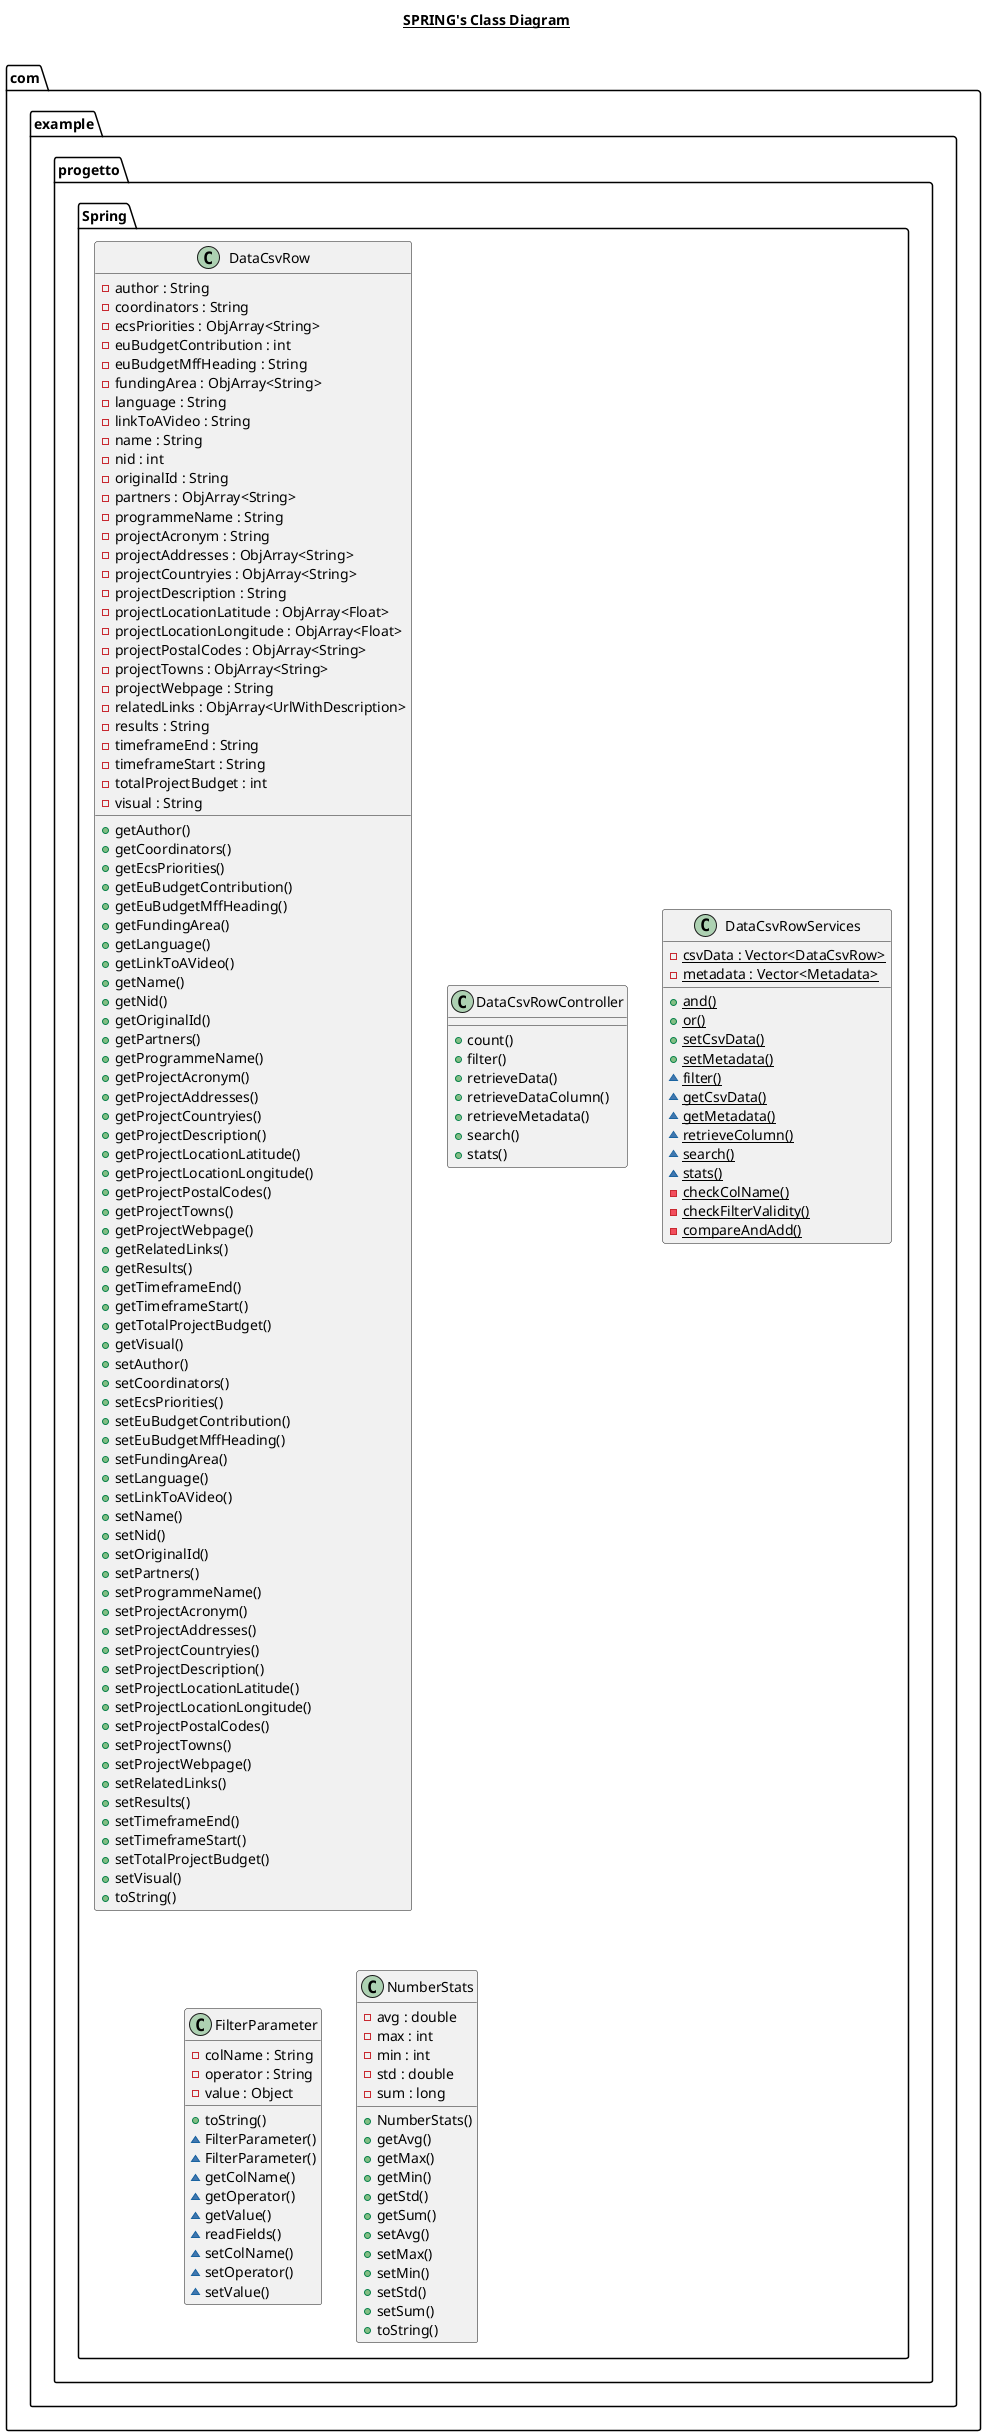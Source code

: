 @startuml

title __SPRING's Class Diagram__\n


    namespace com.example.progetto {
      namespace Spring {
        class com.example.progetto.Spring.DataCsvRow {
            - author : String
            - coordinators : String
            - ecsPriorities : ObjArray<String>
            - euBudgetContribution : int
            - euBudgetMffHeading : String
            - fundingArea : ObjArray<String>
            - language : String
            - linkToAVideo : String
            - name : String
            - nid : int
            - originalId : String
            - partners : ObjArray<String>
            - programmeName : String
            - projectAcronym : String
            - projectAddresses : ObjArray<String>
            - projectCountryies : ObjArray<String>
            - projectDescription : String
            - projectLocationLatitude : ObjArray<Float>
            - projectLocationLongitude : ObjArray<Float>
            - projectPostalCodes : ObjArray<String>
            - projectTowns : ObjArray<String>
            - projectWebpage : String
            - relatedLinks : ObjArray<UrlWithDescription>
            - results : String
            - timeframeEnd : String
            - timeframeStart : String
            - totalProjectBudget : int
            - visual : String
            + getAuthor()
            + getCoordinators()
            + getEcsPriorities()
            + getEuBudgetContribution()
            + getEuBudgetMffHeading()
            + getFundingArea()
            + getLanguage()
            + getLinkToAVideo()
            + getName()
            + getNid()
            + getOriginalId()
            + getPartners()
            + getProgrammeName()
            + getProjectAcronym()
            + getProjectAddresses()
            + getProjectCountryies()
            + getProjectDescription()
            + getProjectLocationLatitude()
            + getProjectLocationLongitude()
            + getProjectPostalCodes()
            + getProjectTowns()
            + getProjectWebpage()
            + getRelatedLinks()
            + getResults()
            + getTimeframeEnd()
            + getTimeframeStart()
            + getTotalProjectBudget()
            + getVisual()
            + setAuthor()
            + setCoordinators()
            + setEcsPriorities()
            + setEuBudgetContribution()
            + setEuBudgetMffHeading()
            + setFundingArea()
            + setLanguage()
            + setLinkToAVideo()
            + setName()
            + setNid()
            + setOriginalId()
            + setPartners()
            + setProgrammeName()
            + setProjectAcronym()
            + setProjectAddresses()
            + setProjectCountryies()
            + setProjectDescription()
            + setProjectLocationLatitude()
            + setProjectLocationLongitude()
            + setProjectPostalCodes()
            + setProjectTowns()
            + setProjectWebpage()
            + setRelatedLinks()
            + setResults()
            + setTimeframeEnd()
            + setTimeframeStart()
            + setTotalProjectBudget()
            + setVisual()
            + toString()
        }
      }
    }

    namespace com.example.progetto {
      namespace Spring {
        class com.example.progetto.Spring.DataCsvRowController {
            + count()
            + filter()
            + retrieveData()
            + retrieveDataColumn()
            + retrieveMetadata()
            + search()
            + stats()
        }
      }
    }

    namespace com.example.progetto {
      namespace Spring {
        class com.example.progetto.Spring.DataCsvRowServices {
            {static} - csvData : Vector<DataCsvRow>
            {static} - metadata : Vector<Metadata>
            {static} + and()
            {static} + or()
            {static} + setCsvData()
            {static} + setMetadata()
            {static} ~ filter()
            {static} ~ getCsvData()
            {static} ~ getMetadata()
            {static} ~ retrieveColumn()
            {static} ~ search()
            {static} ~ stats()
            {static} - checkColName()
            {static} - checkFilterValidity()
            {static} - compareAndAdd()
        }
      }
    }

    namespace com.example.progetto {
      namespace Spring {
        class com.example.progetto.Spring.FilterParameter {
            - colName : String
            - operator : String
            - value : Object
            + toString()
            ~ FilterParameter()
            ~ FilterParameter()
            ~ getColName()
            ~ getOperator()
            ~ getValue()
            ~ readFields()
            ~ setColName()
            ~ setOperator()
            ~ setValue()
        }
      }
    }

    namespace com.example.progetto {
      namespace Spring {
        class com.example.progetto.Spring.NumberStats {
            - avg : double
            - max : int
            - min : int
            - std : double
            - sum : long
            + NumberStats()
            + getAvg()
            + getMax()
            + getMin()
            + getStd()
            + getSum()
            + setAvg()
            + setMax()
            + setMin()
            + setStd()
            + setSum()
            + toString()
        }
      }
    }

  



@enduml
